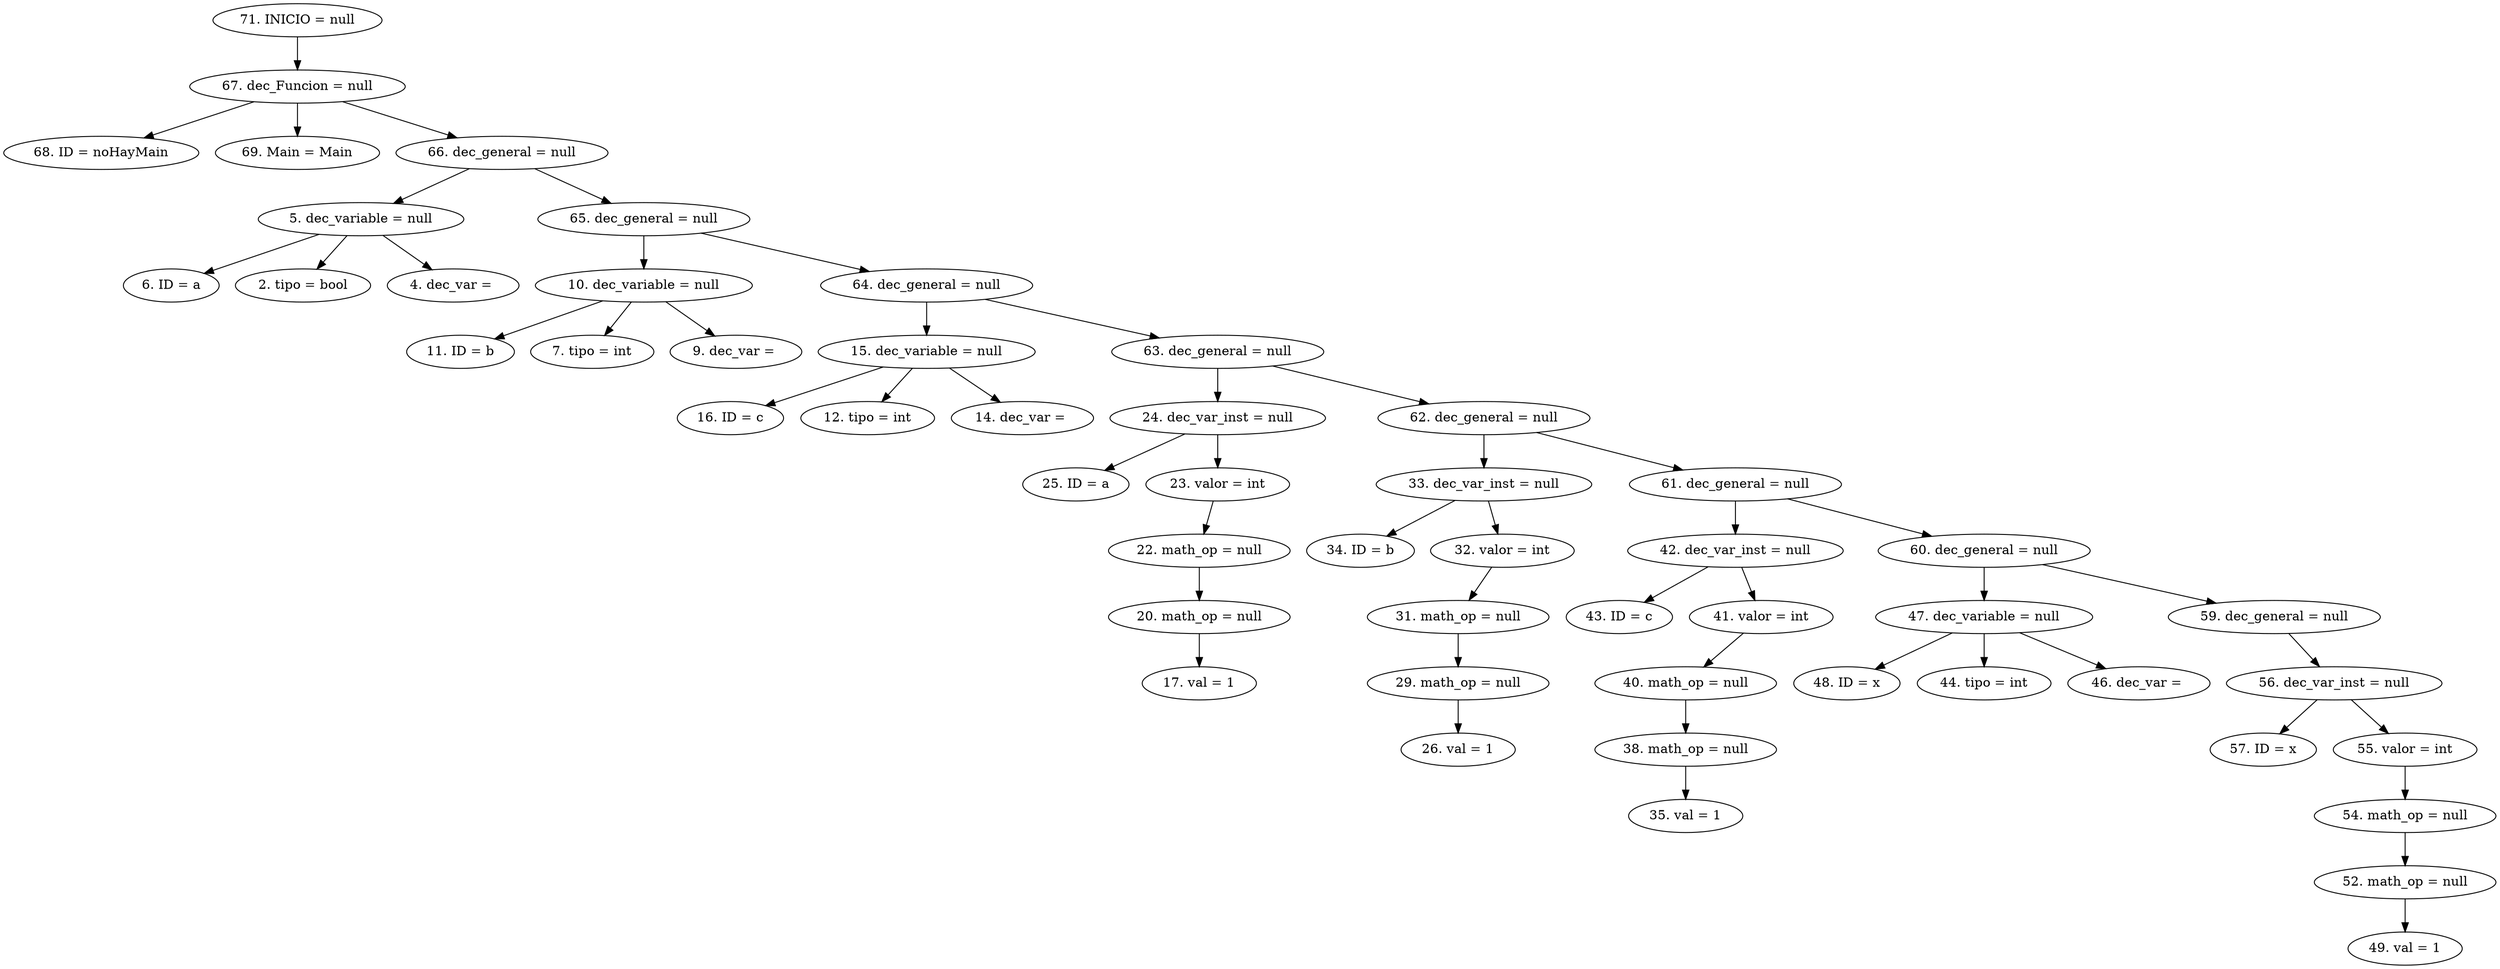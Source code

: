 digraph G {
"71. INICIO = null"->"67. dec_Funcion = null"
"67. dec_Funcion = null"->"68. ID = noHayMain"
"67. dec_Funcion = null"->"69. Main = Main"
"67. dec_Funcion = null"->"66. dec_general = null"
"66. dec_general = null"->"5. dec_variable = null"
"5. dec_variable = null"->"6. ID = a"
"5. dec_variable = null"->"2. tipo = bool"
"5. dec_variable = null"->"4. dec_var = "
"66. dec_general = null"->"65. dec_general = null"
"65. dec_general = null"->"10. dec_variable = null"
"10. dec_variable = null"->"11. ID = b"
"10. dec_variable = null"->"7. tipo = int"
"10. dec_variable = null"->"9. dec_var = "
"65. dec_general = null"->"64. dec_general = null"
"64. dec_general = null"->"15. dec_variable = null"
"15. dec_variable = null"->"16. ID = c"
"15. dec_variable = null"->"12. tipo = int"
"15. dec_variable = null"->"14. dec_var = "
"64. dec_general = null"->"63. dec_general = null"
"63. dec_general = null"->"24. dec_var_inst = null"
"24. dec_var_inst = null"->"25. ID = a"
"24. dec_var_inst = null"->"23. valor = int"
"23. valor = int"->"22. math_op = null"
"22. math_op = null"->"20. math_op = null"
"20. math_op = null"->"17. val = 1"
"63. dec_general = null"->"62. dec_general = null"
"62. dec_general = null"->"33. dec_var_inst = null"
"33. dec_var_inst = null"->"34. ID = b"
"33. dec_var_inst = null"->"32. valor = int"
"32. valor = int"->"31. math_op = null"
"31. math_op = null"->"29. math_op = null"
"29. math_op = null"->"26. val = 1"
"62. dec_general = null"->"61. dec_general = null"
"61. dec_general = null"->"42. dec_var_inst = null"
"42. dec_var_inst = null"->"43. ID = c"
"42. dec_var_inst = null"->"41. valor = int"
"41. valor = int"->"40. math_op = null"
"40. math_op = null"->"38. math_op = null"
"38. math_op = null"->"35. val = 1"
"61. dec_general = null"->"60. dec_general = null"
"60. dec_general = null"->"47. dec_variable = null"
"47. dec_variable = null"->"48. ID = x"
"47. dec_variable = null"->"44. tipo = int"
"47. dec_variable = null"->"46. dec_var = "
"60. dec_general = null"->"59. dec_general = null"
"59. dec_general = null"->"56. dec_var_inst = null"
"56. dec_var_inst = null"->"57. ID = x"
"56. dec_var_inst = null"->"55. valor = int"
"55. valor = int"->"54. math_op = null"
"54. math_op = null"->"52. math_op = null"
"52. math_op = null"->"49. val = 1"


}
